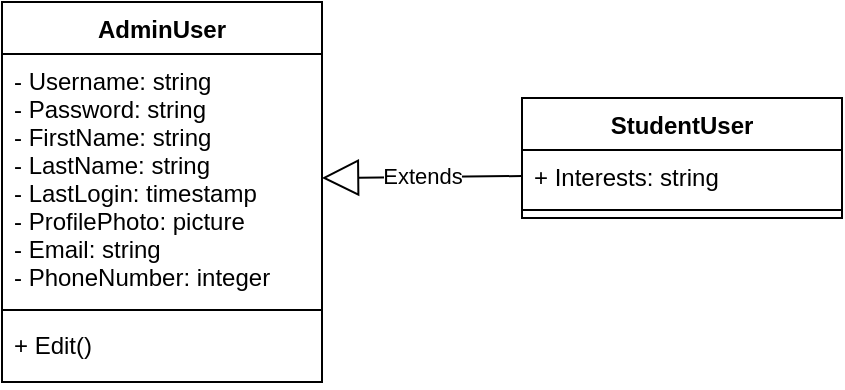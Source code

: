 <mxfile version="10.6.5" type="github"><diagram id="EZ0TvLRl_FJyKpVmewVS" name="Page-1"><mxGraphModel dx="754" dy="467" grid="1" gridSize="10" guides="1" tooltips="1" connect="1" arrows="1" fold="1" page="1" pageScale="1" pageWidth="827" pageHeight="1169" background="none" math="0" shadow="0"><root><mxCell id="0"/><mxCell id="1" parent="0"/><mxCell id="pB6b74sO9JJKDSf5eKgj-1" value="AdminUser" style="swimlane;fontStyle=1;align=center;verticalAlign=top;childLayout=stackLayout;horizontal=1;startSize=26;horizontalStack=0;resizeParent=1;resizeParentMax=0;resizeLast=0;collapsible=1;marginBottom=0;" parent="1" vertex="1"><mxGeometry x="70" y="40" width="160" height="190" as="geometry"/></mxCell><mxCell id="pB6b74sO9JJKDSf5eKgj-2" value="- Username: string&#10;- Password: string&#10;- FirstName: string&#10;- LastName: string&#10;- LastLogin: timestamp&#10;- ProfilePhoto: picture&#10;- Email: string&#10;- PhoneNumber: integer&#10;" style="text;strokeColor=none;fillColor=none;align=left;verticalAlign=top;spacingLeft=4;spacingRight=4;overflow=hidden;rotatable=0;points=[[0,0.5],[1,0.5]];portConstraint=eastwest;" parent="pB6b74sO9JJKDSf5eKgj-1" vertex="1"><mxGeometry y="26" width="160" height="124" as="geometry"/></mxCell><mxCell id="pB6b74sO9JJKDSf5eKgj-3" value="" style="line;strokeWidth=1;fillColor=none;align=left;verticalAlign=middle;spacingTop=-1;spacingLeft=3;spacingRight=3;rotatable=0;labelPosition=right;points=[];portConstraint=eastwest;" parent="pB6b74sO9JJKDSf5eKgj-1" vertex="1"><mxGeometry y="150" width="160" height="8" as="geometry"/></mxCell><mxCell id="pB6b74sO9JJKDSf5eKgj-4" value="+ Edit()&#10;" style="text;strokeColor=none;fillColor=none;align=left;verticalAlign=top;spacingLeft=4;spacingRight=4;overflow=hidden;rotatable=0;points=[[0,0.5],[1,0.5]];portConstraint=eastwest;" parent="pB6b74sO9JJKDSf5eKgj-1" vertex="1"><mxGeometry y="158" width="160" height="32" as="geometry"/></mxCell><mxCell id="0-Y18pILD7j_gmOXSkXL-7" value="StudentUser" style="swimlane;fontStyle=1;align=center;verticalAlign=top;childLayout=stackLayout;horizontal=1;startSize=26;horizontalStack=0;resizeParent=1;resizeParentMax=0;resizeLast=0;collapsible=1;marginBottom=0;" vertex="1" parent="1"><mxGeometry x="330" y="88" width="160" height="60" as="geometry"/></mxCell><mxCell id="0-Y18pILD7j_gmOXSkXL-8" value="+ Interests: string" style="text;strokeColor=none;fillColor=none;align=left;verticalAlign=top;spacingLeft=4;spacingRight=4;overflow=hidden;rotatable=0;points=[[0,0.5],[1,0.5]];portConstraint=eastwest;" vertex="1" parent="0-Y18pILD7j_gmOXSkXL-7"><mxGeometry y="26" width="160" height="26" as="geometry"/></mxCell><mxCell id="0-Y18pILD7j_gmOXSkXL-9" value="" style="line;strokeWidth=1;fillColor=none;align=left;verticalAlign=middle;spacingTop=-1;spacingLeft=3;spacingRight=3;rotatable=0;labelPosition=right;points=[];portConstraint=eastwest;" vertex="1" parent="0-Y18pILD7j_gmOXSkXL-7"><mxGeometry y="52" width="160" height="8" as="geometry"/></mxCell><mxCell id="0-Y18pILD7j_gmOXSkXL-11" value="Extends" style="endArrow=block;endSize=16;endFill=0;html=1;exitX=0;exitY=0.5;exitDx=0;exitDy=0;entryX=1;entryY=0.5;entryDx=0;entryDy=0;" edge="1" parent="1" source="0-Y18pILD7j_gmOXSkXL-8" target="pB6b74sO9JJKDSf5eKgj-2"><mxGeometry width="160" relative="1" as="geometry"><mxPoint x="250" y="170" as="sourcePoint"/><mxPoint x="410" y="170" as="targetPoint"/></mxGeometry></mxCell></root></mxGraphModel></diagram></mxfile>
